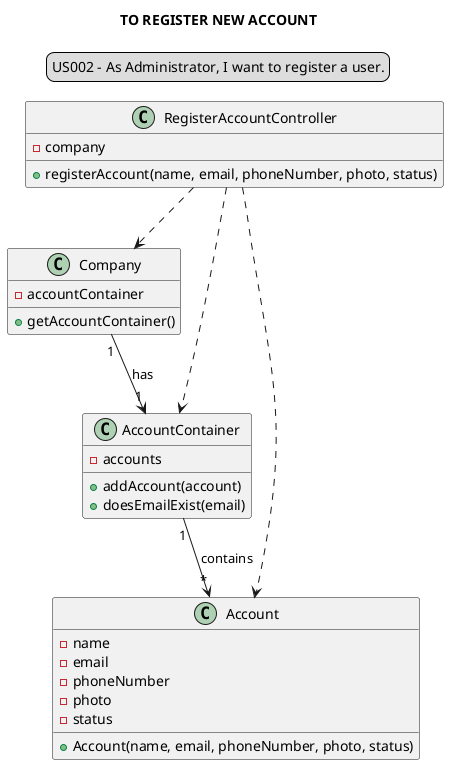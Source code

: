 @startuml

skinparam sequenceMessageAlign center
title TO REGISTER NEW ACCOUNT
legend top
US002 - As Administrator, I want to register a user.
end legend

class "RegisterAccountController" {
-company
+registerAccount(name, email, phoneNumber, photo, status)
}

class "Company" {
-accountContainer
+getAccountContainer()
}

class "AccountContainer"{
-accounts
+addAccount(account)
+doesEmailExist(email)
}

class "Account" {
-name
-email
-phoneNumber
-photo
-status
+Account(name, email, phoneNumber, photo, status)
}

"RegisterAccountController" ..>  "Company"
"RegisterAccountController" ..> "Account"
"RegisterAccountController" ..> "AccountContainer"
"Company" "1"-->"1" "AccountContainer": has
"AccountContainer" "1"-->"*" "Account": contains

@enduml